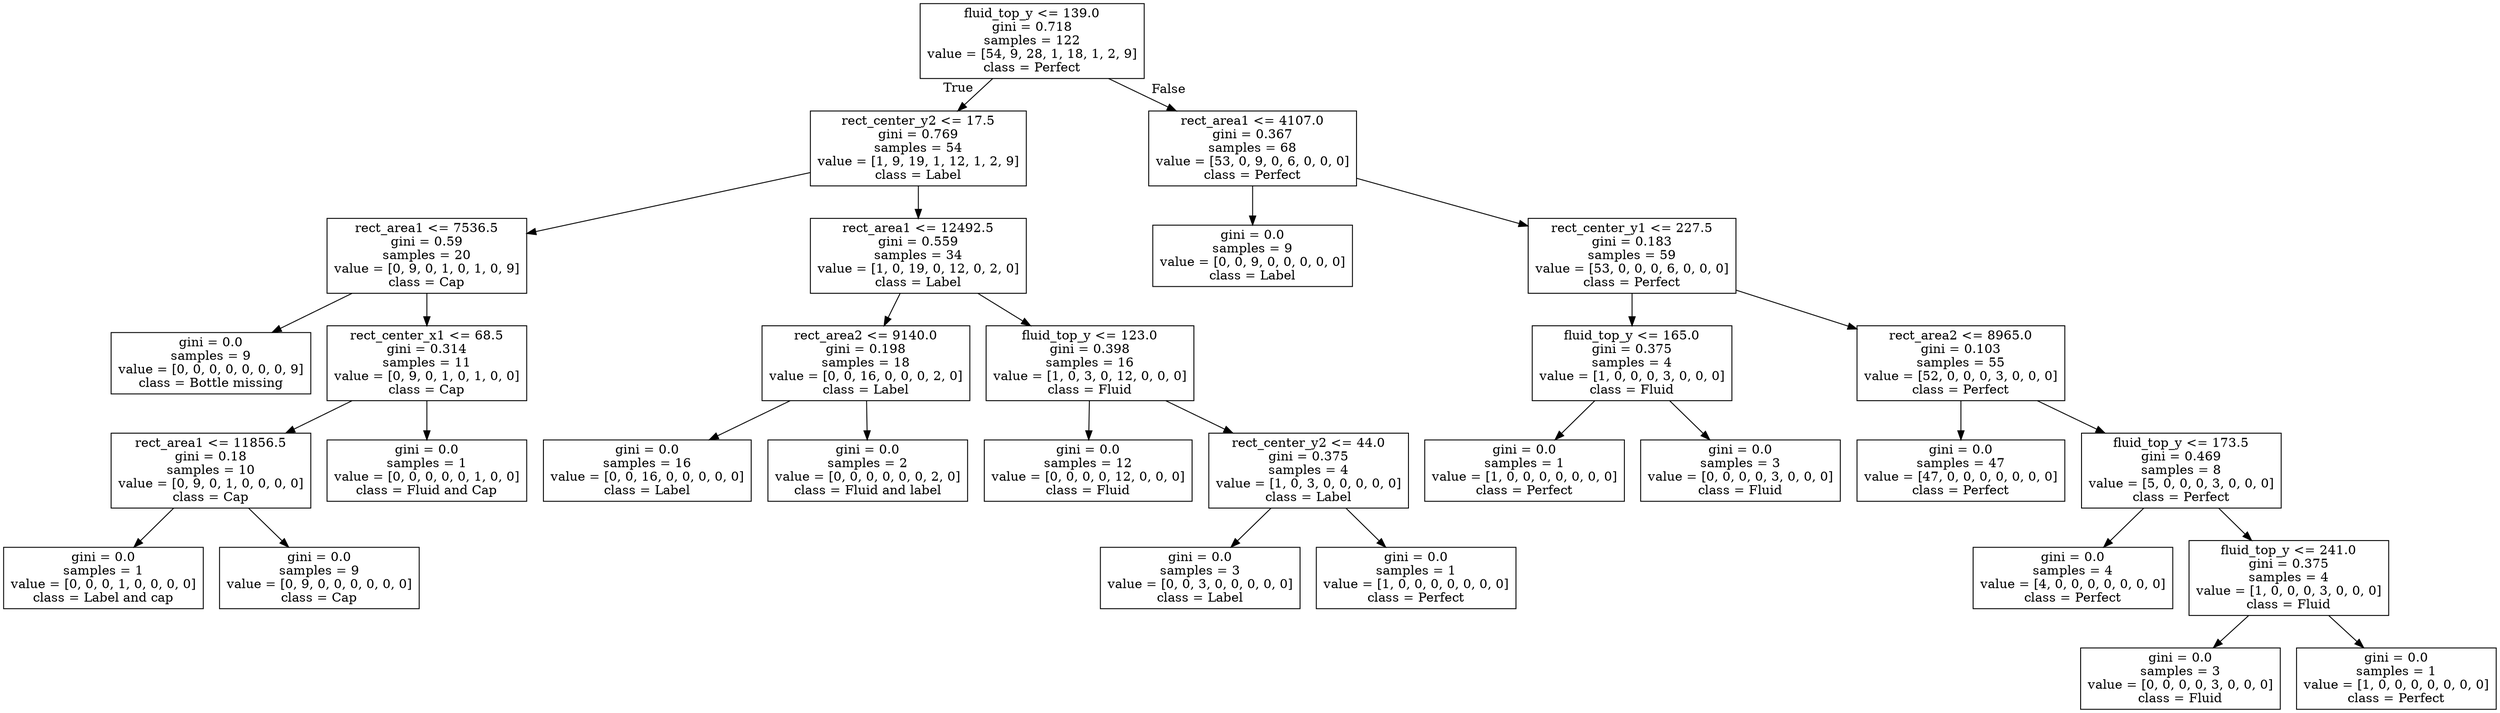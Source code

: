 digraph Tree {
node [shape=box] ;
0 [label="fluid_top_y <= 139.0\ngini = 0.718\nsamples = 122\nvalue = [54, 9, 28, 1, 18, 1, 2, 9]\nclass = Perfect"] ;
1 [label="rect_center_y2 <= 17.5\ngini = 0.769\nsamples = 54\nvalue = [1, 9, 19, 1, 12, 1, 2, 9]\nclass = Label"] ;
0 -> 1 [labeldistance=2.5, labelangle=45, headlabel="True"] ;
2 [label="rect_area1 <= 7536.5\ngini = 0.59\nsamples = 20\nvalue = [0, 9, 0, 1, 0, 1, 0, 9]\nclass = Cap"] ;
1 -> 2 ;
3 [label="gini = 0.0\nsamples = 9\nvalue = [0, 0, 0, 0, 0, 0, 0, 9]\nclass = Bottle missing"] ;
2 -> 3 ;
4 [label="rect_center_x1 <= 68.5\ngini = 0.314\nsamples = 11\nvalue = [0, 9, 0, 1, 0, 1, 0, 0]\nclass = Cap"] ;
2 -> 4 ;
5 [label="rect_area1 <= 11856.5\ngini = 0.18\nsamples = 10\nvalue = [0, 9, 0, 1, 0, 0, 0, 0]\nclass = Cap"] ;
4 -> 5 ;
6 [label="gini = 0.0\nsamples = 1\nvalue = [0, 0, 0, 1, 0, 0, 0, 0]\nclass = Label and cap"] ;
5 -> 6 ;
7 [label="gini = 0.0\nsamples = 9\nvalue = [0, 9, 0, 0, 0, 0, 0, 0]\nclass = Cap"] ;
5 -> 7 ;
8 [label="gini = 0.0\nsamples = 1\nvalue = [0, 0, 0, 0, 0, 1, 0, 0]\nclass = Fluid and Cap"] ;
4 -> 8 ;
9 [label="rect_area1 <= 12492.5\ngini = 0.559\nsamples = 34\nvalue = [1, 0, 19, 0, 12, 0, 2, 0]\nclass = Label"] ;
1 -> 9 ;
10 [label="rect_area2 <= 9140.0\ngini = 0.198\nsamples = 18\nvalue = [0, 0, 16, 0, 0, 0, 2, 0]\nclass = Label"] ;
9 -> 10 ;
11 [label="gini = 0.0\nsamples = 16\nvalue = [0, 0, 16, 0, 0, 0, 0, 0]\nclass = Label"] ;
10 -> 11 ;
12 [label="gini = 0.0\nsamples = 2\nvalue = [0, 0, 0, 0, 0, 0, 2, 0]\nclass = Fluid and label"] ;
10 -> 12 ;
13 [label="fluid_top_y <= 123.0\ngini = 0.398\nsamples = 16\nvalue = [1, 0, 3, 0, 12, 0, 0, 0]\nclass = Fluid"] ;
9 -> 13 ;
14 [label="gini = 0.0\nsamples = 12\nvalue = [0, 0, 0, 0, 12, 0, 0, 0]\nclass = Fluid"] ;
13 -> 14 ;
15 [label="rect_center_y2 <= 44.0\ngini = 0.375\nsamples = 4\nvalue = [1, 0, 3, 0, 0, 0, 0, 0]\nclass = Label"] ;
13 -> 15 ;
16 [label="gini = 0.0\nsamples = 3\nvalue = [0, 0, 3, 0, 0, 0, 0, 0]\nclass = Label"] ;
15 -> 16 ;
17 [label="gini = 0.0\nsamples = 1\nvalue = [1, 0, 0, 0, 0, 0, 0, 0]\nclass = Perfect"] ;
15 -> 17 ;
18 [label="rect_area1 <= 4107.0\ngini = 0.367\nsamples = 68\nvalue = [53, 0, 9, 0, 6, 0, 0, 0]\nclass = Perfect"] ;
0 -> 18 [labeldistance=2.5, labelangle=-45, headlabel="False"] ;
19 [label="gini = 0.0\nsamples = 9\nvalue = [0, 0, 9, 0, 0, 0, 0, 0]\nclass = Label"] ;
18 -> 19 ;
20 [label="rect_center_y1 <= 227.5\ngini = 0.183\nsamples = 59\nvalue = [53, 0, 0, 0, 6, 0, 0, 0]\nclass = Perfect"] ;
18 -> 20 ;
21 [label="fluid_top_y <= 165.0\ngini = 0.375\nsamples = 4\nvalue = [1, 0, 0, 0, 3, 0, 0, 0]\nclass = Fluid"] ;
20 -> 21 ;
22 [label="gini = 0.0\nsamples = 1\nvalue = [1, 0, 0, 0, 0, 0, 0, 0]\nclass = Perfect"] ;
21 -> 22 ;
23 [label="gini = 0.0\nsamples = 3\nvalue = [0, 0, 0, 0, 3, 0, 0, 0]\nclass = Fluid"] ;
21 -> 23 ;
24 [label="rect_area2 <= 8965.0\ngini = 0.103\nsamples = 55\nvalue = [52, 0, 0, 0, 3, 0, 0, 0]\nclass = Perfect"] ;
20 -> 24 ;
25 [label="gini = 0.0\nsamples = 47\nvalue = [47, 0, 0, 0, 0, 0, 0, 0]\nclass = Perfect"] ;
24 -> 25 ;
26 [label="fluid_top_y <= 173.5\ngini = 0.469\nsamples = 8\nvalue = [5, 0, 0, 0, 3, 0, 0, 0]\nclass = Perfect"] ;
24 -> 26 ;
27 [label="gini = 0.0\nsamples = 4\nvalue = [4, 0, 0, 0, 0, 0, 0, 0]\nclass = Perfect"] ;
26 -> 27 ;
28 [label="fluid_top_y <= 241.0\ngini = 0.375\nsamples = 4\nvalue = [1, 0, 0, 0, 3, 0, 0, 0]\nclass = Fluid"] ;
26 -> 28 ;
29 [label="gini = 0.0\nsamples = 3\nvalue = [0, 0, 0, 0, 3, 0, 0, 0]\nclass = Fluid"] ;
28 -> 29 ;
30 [label="gini = 0.0\nsamples = 1\nvalue = [1, 0, 0, 0, 0, 0, 0, 0]\nclass = Perfect"] ;
28 -> 30 ;
}